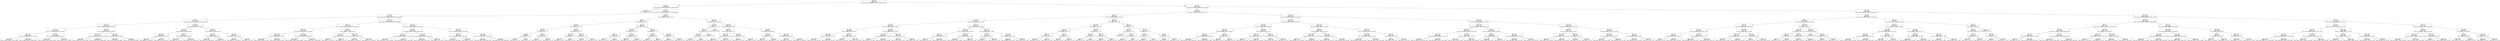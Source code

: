 digraph Tree {
node [shape=box] ;
0 [label="X[0] <= 0.5\ngini = 0.767\nsamples = 11102430\nvalue = [3317183, 5202803, 2046, 5139772, 28715, 1814663, 2063967]"] ;
1 [label="X[8] <= 1.5\ngini = 0.783\nsamples = 6331965\nvalue = [2772807, 1450037, 2013, 2666410, 23667, 1440794, 1668469]"] ;
0 -> 1 [labeldistance=2.5, labelangle=45, headlabel="True"] ;
2 [label="gini = 0.0\nsamples = 1161338\nvalue = [1839996, 0, 0, 0, 0, 0, 0]"] ;
1 -> 2 ;
3 [label="X[1] <= 0.5\ngini = 0.777\nsamples = 5170627\nvalue = [932811, 1450037, 2013, 2666410, 23667, 1440794, 1668469]"] ;
1 -> 3 ;
4 [label="X[7] <= 202.5\ngini = 0.775\nsamples = 5133591\nvalue = [875881, 1450037, 1997, 2666379, 23079, 1439565, 1668446]"] ;
3 -> 4 ;
5 [label="X[8] <= 2.5\ngini = 0.787\nsamples = 2963696\nvalue = [630553, 836475, 1922, 1379966, 12753, 846927, 981469]"] ;
4 -> 5 ;
6 [label="X[3] <= 74.5\ngini = 0.738\nsamples = 2545516\nvalue = [0, 836475, 0, 1379966, 0, 830528, 981469]"] ;
5 -> 6 ;
7 [label="X[5] <= 1.5\ngini = 0.737\nsamples = 2169847\nvalue = [0, 767350, 0, 1194533, 0, 676187, 795984]"] ;
6 -> 7 ;
8 [label="X[10] <= 95.5\ngini = 0.73\nsamples = 1185753\nvalue = [0, 385359, 0, 650331, 0, 309177, 532206]"] ;
7 -> 8 ;
9 [label="gini = 0.723\nsamples = 445931\nvalue = [0, 145376, 0, 269659, 0, 115132, 175684]"] ;
8 -> 9 ;
10 [label="gini = 0.732\nsamples = 739822\nvalue = [0, 239983, 0, 380672, 0, 194045, 356522]"] ;
8 -> 10 ;
11 [label="X[5] <= 2.5\ngini = 0.733\nsamples = 984094\nvalue = [0, 381991, 0, 544202, 0, 367010, 263778]"] ;
7 -> 11 ;
12 [label="gini = 0.732\nsamples = 945544\nvalue = [0, 370586, 0, 521455, 0, 367010, 237188]"] ;
11 -> 12 ;
13 [label="gini = 0.633\nsamples = 38550\nvalue = [0, 11405, 0, 22747, 0, 0, 26590]"] ;
11 -> 13 ;
14 [label="X[9] <= 2.5\ngini = 0.724\nsamples = 375669\nvalue = [0, 69125, 0, 185433, 0, 154341, 185485]"] ;
6 -> 14 ;
15 [label="X[6] <= 16.5\ngini = 0.723\nsamples = 277738\nvalue = [0, 52731, 0, 141017, 0, 140987, 104628]"] ;
14 -> 15 ;
16 [label="gini = 0.681\nsamples = 80610\nvalue = [0, 21583, 0, 43779, 0, 10187, 52030]"] ;
15 -> 16 ;
17 [label="gini = 0.688\nsamples = 197128\nvalue = [0, 31148, 0, 97238, 0, 130800, 52598]"] ;
15 -> 17 ;
18 [label="X[7] <= 139.5\ngini = 0.627\nsamples = 97931\nvalue = [0, 16394, 0, 44416, 0, 13354, 80857]"] ;
14 -> 18 ;
19 [label="gini = 0.658\nsamples = 41498\nvalue = [0, 9178, 0, 21808, 0, 4876, 29895]"] ;
18 -> 19 ;
20 [label="gini = 0.594\nsamples = 56433\nvalue = [0, 7216, 0, 22608, 0, 8478, 50962]"] ;
18 -> 20 ;
21 [label="X[2] <= 131.5\ngini = 0.091\nsamples = 418180\nvalue = [630553, 0, 1922, 0, 12753, 16399, 0]"] ;
5 -> 21 ;
22 [label="X[4] <= 4.5\ngini = 0.074\nsamples = 345697\nvalue = [525969, 0, 1434, 0, 8368, 10988, 0]"] ;
21 -> 22 ;
23 [label="X[3] <= 47.5\ngini = 0.084\nsamples = 95144\nvalue = [143815, 0, 368, 0, 2175, 4005, 0]"] ;
22 -> 23 ;
24 [label="gini = 0.052\nsamples = 31700\nvalue = [48840, 0, 65, 0, 380, 884, 0]"] ;
23 -> 24 ;
25 [label="gini = 0.1\nsamples = 63444\nvalue = [94975, 0, 303, 0, 1795, 3121, 0]"] ;
23 -> 25 ;
26 [label="X[9] <= 0.5\ngini = 0.07\nsamples = 250553\nvalue = [382154, 0, 1066, 0, 6193, 6983, 0]"] ;
22 -> 26 ;
27 [label="gini = 0.043\nsamples = 52199\nvalue = [80852, 0, 45, 0, 0, 1772, 0]"] ;
26 -> 27 ;
28 [label="gini = 0.077\nsamples = 198354\nvalue = [301302, 0, 1021, 0, 6193, 5211, 0]"] ;
26 -> 28 ;
29 [label="X[3] <= 76.5\ngini = 0.167\nsamples = 72483\nvalue = [104584, 0, 488, 0, 4385, 5411, 0]"] ;
21 -> 29 ;
30 [label="X[8] <= 4.5\ngini = 0.144\nsamples = 58567\nvalue = [85727, 0, 431, 0, 3064, 3549, 0]"] ;
29 -> 30 ;
31 [label="gini = 0.311\nsamples = 24965\nvalue = [32376, 0, 431, 0, 3064, 3549, 0]"] ;
30 -> 31 ;
32 [label="gini = 0.0\nsamples = 33602\nvalue = [53351, 0, 0, 0, 0, 0, 0]"] ;
30 -> 32 ;
33 [label="X[8] <= 4.5\ngini = 0.261\nsamples = 13916\nvalue = [18857, 0, 57, 0, 1321, 1862, 0]"] ;
29 -> 33 ;
34 [label="gini = 0.428\nsamples = 7649\nvalue = [8850, 0, 57, 0, 1321, 1862, 0]"] ;
33 -> 34 ;
35 [label="gini = 0.0\nsamples = 6267\nvalue = [10007, 0, 0, 0, 0, 0, 0]"] ;
33 -> 35 ;
36 [label="X[9] <= 2.5\ngini = 0.753\nsamples = 2169895\nvalue = [245328, 613562, 75, 1286413, 10326, 592638, 686977]"] ;
4 -> 36 ;
37 [label="X[8] <= 2.5\ngini = 0.74\nsamples = 1499351\nvalue = [158093, 429331, 37, 936733, 10269, 533931, 305356]"] ;
36 -> 37 ;
38 [label="X[9] <= 0.5\ngini = 0.704\nsamples = 1389142\nvalue = [0, 429331, 0, 936733, 0, 527739, 305356]"] ;
37 -> 38 ;
39 [label="X[10] <= 155.5\ngini = 0.649\nsamples = 185752\nvalue = [0, 72008, 0, 127046, 0, 0, 95329]"] ;
38 -> 39 ;
40 [label="gini = 0.639\nsamples = 144306\nvalue = [0, 47841, 0, 101002, 0, 0, 79778]"] ;
39 -> 40 ;
41 [label="gini = 0.652\nsamples = 41446\nvalue = [0, 24167, 0, 26044, 0, 0, 15551]"] ;
39 -> 41 ;
42 [label="X[3] <= 74.5\ngini = 0.695\nsamples = 1203390\nvalue = [0, 357323, 0, 809687, 0, 527739, 210027]"] ;
38 -> 42 ;
43 [label="gini = 0.693\nsamples = 1025477\nvalue = [0, 324391, 0, 700910, 0, 428973, 168465]"] ;
42 -> 43 ;
44 [label="gini = 0.693\nsamples = 177913\nvalue = [0, 32932, 0, 108777, 0, 98766, 41562]"] ;
42 -> 44 ;
45 [label="X[3] <= 46.5\ngini = 0.175\nsamples = 110209\nvalue = [158093, 0, 37, 0, 10269, 6192, 0]"] ;
37 -> 45 ;
46 [label="X[8] <= 4.5\ngini = 0.07\nsamples = 32959\nvalue = [50361, 0, 2, 0, 1278, 611, 0]"] ;
45 -> 46 ;
47 [label="gini = 0.632\nsamples = 2142\nvalue = [1456, 0, 2, 0, 1278, 611, 0]"] ;
46 -> 47 ;
48 [label="gini = 0.0\nsamples = 30817\nvalue = [48905, 0, 0, 0, 0, 0, 0]"] ;
46 -> 48 ;
49 [label="X[7] <= 222.5\ngini = 0.217\nsamples = 77250\nvalue = [107732, 0, 35, 0, 8991, 5581, 0]"] ;
45 -> 49 ;
50 [label="gini = 0.108\nsamples = 25898\nvalue = [38798, 0, 6, 0, 1318, 987, 0]"] ;
49 -> 50 ;
51 [label="gini = 0.268\nsamples = 51352\nvalue = [68934, 0, 29, 0, 7673, 4594, 0]"] ;
49 -> 51 ;
52 [label="X[2] <= 130.5\ngini = 0.722\nsamples = 670544\nvalue = [87235, 184231, 38, 349680, 57, 58707, 381621]"] ;
36 -> 52 ;
53 [label="X[5] <= 1.5\ngini = 0.724\nsamples = 467478\nvalue = [60465, 137816, 35, 251696, 43, 36951, 252615]"] ;
52 -> 53 ;
54 [label="X[4] <= 4.5\ngini = 0.701\nsamples = 303763\nvalue = [35397, 87613, 19, 166407, 2, 11139, 179884]"] ;
53 -> 54 ;
55 [label="gini = 0.681\nsamples = 144031\nvalue = [11506, 51414, 0, 72753, 0, 78, 91952]"] ;
54 -> 55 ;
56 [label="gini = 0.71\nsamples = 159732\nvalue = [23891, 36199, 19, 93654, 2, 11061, 87932]"] ;
54 -> 56 ;
57 [label="X[8] <= 2.5\ngini = 0.756\nsamples = 163715\nvalue = [25068, 50203, 16, 85289, 41, 25812, 72731]"] ;
53 -> 57 ;
58 [label="gini = 0.712\nsamples = 147732\nvalue = [0, 50203, 0, 85289, 0, 25673, 72731]"] ;
57 -> 58 ;
59 [label="gini = 0.015\nsamples = 15983\nvalue = [25068, 0, 16, 0, 41, 139, 0]"] ;
57 -> 59 ;
60 [label="X[6] <= 30.0\ngini = 0.715\nsamples = 203066\nvalue = [26770, 46415, 3, 97984, 14, 21756, 129006]"] ;
52 -> 60 ;
61 [label="X[8] <= 2.5\ngini = 0.722\nsamples = 103750\nvalue = [13298, 25704, 2, 56392, 8, 10941, 58054]"] ;
60 -> 61 ;
62 [label="gini = 0.679\nsamples = 95378\nvalue = [0, 25704, 0, 56392, 0, 10891, 58054]"] ;
61 -> 62 ;
63 [label="gini = 0.009\nsamples = 8372\nvalue = [13298, 0, 2, 0, 8, 50, 0]"] ;
61 -> 63 ;
64 [label="X[3] <= 74.5\ngini = 0.698\nsamples = 99316\nvalue = [13472, 20711, 1, 41592, 6, 10815, 70952]"] ;
60 -> 64 ;
65 [label="gini = 0.724\nsamples = 45904\nvalue = [4612, 15387, 1, 20262, 3, 4835, 27790]"] ;
64 -> 65 ;
66 [label="gini = 0.657\nsamples = 53412\nvalue = [8860, 5324, 0, 21330, 3, 5980, 43162]"] ;
64 -> 66 ;
67 [label="X[10] <= 6.5\ngini = 0.063\nsamples = 37036\nvalue = [56930, 0, 16, 31, 588, 1229, 23]"] ;
3 -> 67 ;
68 [label="X[9] <= 2.5\ngini = 0.16\nsamples = 1184\nvalue = [1683, 0, 0, 0, 11, 149, 0]"] ;
67 -> 68 ;
69 [label="X[5] <= 0.5\ngini = 0.047\nsamples = 670\nvalue = [1020, 0, 0, 0, 10, 15, 0]"] ;
68 -> 69 ;
70 [label="X[7] <= 48.0\ngini = 0.023\nsamples = 224\nvalue = [347, 0, 0, 0, 0, 4, 0]"] ;
69 -> 70 ;
71 [label="X[1] <= 39.5\ngini = 0.042\nsamples = 89\nvalue = [136, 0, 0, 0, 0, 3, 0]"] ;
70 -> 71 ;
72 [label="gini = 0.015\nsamples = 87\nvalue = [133, 0, 0, 0, 0, 1, 0]"] ;
71 -> 72 ;
73 [label="gini = 0.48\nsamples = 2\nvalue = [3, 0, 0, 0, 0, 2, 0]"] ;
71 -> 73 ;
74 [label="X[1] <= 1.5\ngini = 0.009\nsamples = 135\nvalue = [211, 0, 0, 0, 0, 1, 0]"] ;
70 -> 74 ;
75 [label="gini = 0.0\nsamples = 68\nvalue = [103, 0, 0, 0, 0, 0, 0]"] ;
74 -> 75 ;
76 [label="gini = 0.018\nsamples = 67\nvalue = [108, 0, 0, 0, 0, 1, 0]"] ;
74 -> 76 ;
77 [label="X[1] <= 4.5\ngini = 0.059\nsamples = 446\nvalue = [673, 0, 0, 0, 10, 11, 0]"] ;
69 -> 77 ;
78 [label="X[7] <= 62.5\ngini = 0.03\nsamples = 385\nvalue = [583, 0, 0, 0, 9, 0, 0]"] ;
77 -> 78 ;
79 [label="gini = 0.045\nsamples = 253\nvalue = [384, 0, 0, 0, 9, 0, 0]"] ;
78 -> 79 ;
80 [label="gini = 0.0\nsamples = 132\nvalue = [199, 0, 0, 0, 0, 0, 0]"] ;
78 -> 80 ;
81 [label="X[1] <= 8.5\ngini = 0.21\nsamples = 61\nvalue = [90, 0, 0, 0, 1, 11, 0]"] ;
77 -> 81 ;
82 [label="gini = 0.363\nsamples = 30\nvalue = [40, 0, 0, 0, 1, 11, 0]"] ;
81 -> 82 ;
83 [label="gini = 0.0\nsamples = 31\nvalue = [50, 0, 0, 0, 0, 0, 0]"] ;
81 -> 83 ;
84 [label="X[4] <= 3.5\ngini = 0.282\nsamples = 514\nvalue = [663, 0, 0, 0, 1, 134, 0]"] ;
68 -> 84 ;
85 [label="X[7] <= 96.5\ngini = 0.366\nsamples = 352\nvalue = [418, 0, 0, 0, 0, 133, 0]"] ;
84 -> 85 ;
86 [label="X[5] <= 1.5\ngini = 0.256\nsamples = 89\nvalue = [19, 0, 0, 0, 0, 107, 0]"] ;
85 -> 86 ;
87 [label="gini = 0.115\nsamples = 79\nvalue = [7, 0, 0, 0, 0, 107, 0]"] ;
86 -> 87 ;
88 [label="gini = 0.0\nsamples = 10\nvalue = [12, 0, 0, 0, 0, 0, 0]"] ;
86 -> 88 ;
89 [label="X[7] <= 143.5\ngini = 0.115\nsamples = 263\nvalue = [399, 0, 0, 0, 0, 26, 0]"] ;
85 -> 89 ;
90 [label="gini = 0.084\nsamples = 255\nvalue = [390, 0, 0, 0, 0, 18, 0]"] ;
89 -> 90 ;
91 [label="gini = 0.498\nsamples = 8\nvalue = [9, 0, 0, 0, 0, 8, 0]"] ;
89 -> 91 ;
92 [label="X[4] <= 4.5\ngini = 0.016\nsamples = 162\nvalue = [245, 0, 0, 0, 1, 1, 0]"] ;
84 -> 92 ;
93 [label="X[7] <= 133.5\ngini = 0.053\nsamples = 24\nvalue = [36, 0, 0, 0, 1, 0, 0]"] ;
92 -> 93 ;
94 [label="gini = 0.0\nsamples = 21\nvalue = [32, 0, 0, 0, 0, 0, 0]"] ;
93 -> 94 ;
95 [label="gini = 0.32\nsamples = 3\nvalue = [4, 0, 0, 0, 1, 0, 0]"] ;
93 -> 95 ;
96 [label="X[3] <= 76.5\ngini = 0.009\nsamples = 138\nvalue = [209, 0, 0, 0, 0, 1, 0]"] ;
92 -> 96 ;
97 [label="gini = 0.0\nsamples = 28\nvalue = [37, 0, 0, 0, 0, 0, 0]"] ;
96 -> 97 ;
98 [label="gini = 0.011\nsamples = 110\nvalue = [172, 0, 0, 0, 0, 1, 0]"] ;
96 -> 98 ;
99 [label="X[8] <= 2.5\ngini = 0.059\nsamples = 35852\nvalue = [55247, 0, 16, 31, 577, 1080, 23]"] ;
67 -> 99 ;
100 [label="X[2] <= 132.0\ngini = 0.635\nsamples = 42\nvalue = [0, 0, 0, 31, 0, 14, 23]"] ;
99 -> 100 ;
101 [label="X[9] <= 2.5\ngini = 0.47\nsamples = 21\nvalue = [0, 0, 0, 0, 0, 14, 23]"] ;
100 -> 101 ;
102 [label="X[4] <= 7.5\ngini = 0.463\nsamples = 12\nvalue = [0, 0, 0, 0, 0, 14, 8]"] ;
101 -> 102 ;
103 [label="gini = 0.32\nsamples = 6\nvalue = [0, 0, 0, 0, 0, 2, 8]"] ;
102 -> 103 ;
104 [label="gini = 0.0\nsamples = 6\nvalue = [0, 0, 0, 0, 0, 12, 0]"] ;
102 -> 104 ;
105 [label="gini = 0.0\nsamples = 9\nvalue = [0, 0, 0, 0, 0, 0, 15]"] ;
101 -> 105 ;
106 [label="gini = 0.0\nsamples = 21\nvalue = [0, 0, 0, 31, 0, 0, 0]"] ;
100 -> 106 ;
107 [label="X[10] <= 59.5\ngini = 0.057\nsamples = 35810\nvalue = [55247, 0, 16, 0, 577, 1066, 0]"] ;
99 -> 107 ;
108 [label="X[9] <= 2.5\ngini = 0.096\nsamples = 5099\nvalue = [7718, 0, 0, 0, 222, 185, 0]"] ;
107 -> 108 ;
109 [label="X[3] <= 73.5\ngini = 0.138\nsamples = 2692\nvalue = [3967, 0, 0, 0, 205, 108, 0]"] ;
108 -> 109 ;
110 [label="gini = 0.185\nsamples = 1382\nvalue = [1993, 0, 0, 0, 152, 71, 0]"] ;
109 -> 110 ;
111 [label="gini = 0.084\nsamples = 1310\nvalue = [1974, 0, 0, 0, 53, 37, 0]"] ;
109 -> 111 ;
112 [label="X[1] <= 3.5\ngini = 0.048\nsamples = 2407\nvalue = [3751, 0, 0, 0, 17, 77, 0]"] ;
108 -> 112 ;
113 [label="gini = 0.057\nsamples = 1594\nvalue = [2471, 0, 0, 0, 17, 58, 0]"] ;
112 -> 113 ;
114 [label="gini = 0.029\nsamples = 813\nvalue = [1280, 0, 0, 0, 0, 19, 0]"] ;
112 -> 114 ;
115 [label="X[3] <= 40.5\ngini = 0.05\nsamples = 30711\nvalue = [47529, 0, 16, 0, 355, 881, 0]"] ;
107 -> 115 ;
116 [label="X[2] <= 133.5\ngini = 0.164\nsamples = 418\nvalue = [602, 0, 0, 0, 6, 53, 0]"] ;
115 -> 116 ;
117 [label="gini = 0.095\nsamples = 84\nvalue = [134, 0, 0, 0, 5, 2, 0]"] ;
116 -> 117 ;
118 [label="gini = 0.18\nsamples = 334\nvalue = [468, 0, 0, 0, 1, 51, 0]"] ;
116 -> 118 ;
119 [label="X[2] <= 121.5\ngini = 0.049\nsamples = 30293\nvalue = [46927, 0, 16, 0, 349, 828, 0]"] ;
115 -> 119 ;
120 [label="gini = 0.089\nsamples = 3181\nvalue = [4834, 0, 4, 0, 66, 165, 0]"] ;
119 -> 120 ;
121 [label="gini = 0.044\nsamples = 27112\nvalue = [42093, 0, 12, 0, 283, 663, 0]"] ;
119 -> 121 ;
122 [label="X[4] <= 2.5\ngini = 0.635\nsamples = 4770465\nvalue = [544376, 3752766, 33, 2473362, 5048, 373869, 395498]"] ;
0 -> 122 [labeldistance=2.5, labelangle=-45, headlabel="False"] ;
123 [label="X[5] <= 0.5\ngini = 0.547\nsamples = 785554\nvalue = [48471, 756785, 0, 347952, 668, 36470, 52301]"] ;
122 -> 123 ;
124 [label="X[8] <= 2.5\ngini = 0.645\nsamples = 84392\nvalue = [3319, 56767, 0, 53886, 40, 7194, 12555]"] ;
123 -> 124 ;
125 [label="X[7] <= 125.5\ngini = 0.629\nsamples = 82377\nvalue = [294, 56767, 0, 53886, 0, 7143, 12555]"] ;
124 -> 125 ;
126 [label="X[6] <= 9.5\ngini = 0.565\nsamples = 25050\nvalue = [59, 22149, 0, 13790, 0, 1465, 2312]"] ;
125 -> 126 ;
127 [label="X[2] <= 124.5\ngini = 0.666\nsamples = 4905\nvalue = [14, 2683, 0, 3409, 0, 698, 997]"] ;
126 -> 127 ;
128 [label="X[10] <= 225.0\ngini = 0.656\nsamples = 2661\nvalue = [11, 701, 0, 2145, 0, 560, 749]"] ;
127 -> 128 ;
129 [label="gini = 0.599\nsamples = 1264\nvalue = [8, 437, 0, 1138, 0, 163, 230]"] ;
128 -> 129 ;
130 [label="gini = 0.685\nsamples = 1397\nvalue = [3, 264, 0, 1007, 0, 397, 519]"] ;
128 -> 130 ;
131 [label="X[7] <= 23.5\ngini = 0.576\nsamples = 2244\nvalue = [3, 1982, 0, 1264, 0, 138, 248]"] ;
127 -> 131 ;
132 [label="gini = 0.619\nsamples = 1215\nvalue = [3, 911, 0, 751, 0, 98, 179]"] ;
131 -> 132 ;
133 [label="gini = 0.506\nsamples = 1029\nvalue = [0, 1071, 0, 513, 0, 40, 69]"] ;
131 -> 133 ;
134 [label="X[3] <= 72.5\ngini = 0.522\nsamples = 20145\nvalue = [45, 19466, 0, 10381, 0, 767, 1315]"] ;
126 -> 134 ;
135 [label="X[2] <= 120.5\ngini = 0.498\nsamples = 13970\nvalue = [41, 14389, 0, 6198, 0, 536, 998]"] ;
134 -> 135 ;
136 [label="gini = 0.66\nsamples = 494\nvalue = [0, 195, 0, 377, 0, 57, 149]"] ;
135 -> 136 ;
137 [label="gini = 0.483\nsamples = 13476\nvalue = [41, 14194, 0, 5821, 0, 479, 849]"] ;
135 -> 137 ;
138 [label="X[0] <= 1.5\ngini = 0.549\nsamples = 6175\nvalue = [4, 5077, 0, 4183, 0, 231, 317]"] ;
134 -> 138 ;
139 [label="gini = 0.574\nsamples = 3940\nvalue = [4, 2716, 0, 3018, 0, 227, 281]"] ;
138 -> 139 ;
140 [label="gini = 0.455\nsamples = 2235\nvalue = [0, 2361, 0, 1165, 0, 4, 36]"] ;
138 -> 140 ;
141 [label="X[0] <= 1.5\ngini = 0.644\nsamples = 57327\nvalue = [235, 34618, 0, 40096, 0, 5678, 10243]"] ;
125 -> 141 ;
142 [label="X[9] <= 2.5\ngini = 0.645\nsamples = 46916\nvalue = [170, 22132, 0, 36792, 0, 5625, 9775]"] ;
141 -> 142 ;
143 [label="X[9] <= 1.5\ngini = 0.618\nsamples = 20419\nvalue = [47, 10327, 0, 16113, 0, 5625, 176]"] ;
142 -> 143 ;
144 [label="gini = 0.579\nsamples = 1173\nvalue = [4, 694, 0, 910, 0, 0, 176]"] ;
143 -> 144 ;
145 [label="gini = 0.618\nsamples = 19246\nvalue = [43, 9633, 0, 15203, 0, 5625, 0]"] ;
143 -> 145 ;
146 [label="X[10] <= 237.5\ngini = 0.63\nsamples = 26497\nvalue = [123, 11805, 0, 20679, 0, 0, 9599]"] ;
142 -> 146 ;
147 [label="gini = 0.626\nsamples = 24269\nvalue = [104, 10251, 0, 19312, 0, 0, 8983]"] ;
146 -> 147 ;
148 [label="gini = 0.631\nsamples = 2228\nvalue = [19, 1554, 0, 1367, 0, 0, 616]"] ;
146 -> 148 ;
149 [label="X[2] <= 120.5\ngini = 0.377\nsamples = 10411\nvalue = [65, 12486, 0, 3304, 0, 53, 468]"] ;
141 -> 149 ;
150 [label="X[2] <= 115.5\ngini = 0.63\nsamples = 325\nvalue = [4, 221, 0, 186, 0, 11, 65]"] ;
149 -> 150 ;
151 [label="gini = 0.212\nsamples = 27\nvalue = [0, 38, 0, 3, 0, 0, 2]"] ;
150 -> 151 ;
152 [label="gini = 0.639\nsamples = 298\nvalue = [4, 183, 0, 183, 0, 11, 63]"] ;
150 -> 152 ;
153 [label="X[2] <= 132.5\ngini = 0.365\nsamples = 10086\nvalue = [61, 12265, 0, 3118, 0, 42, 403]"] ;
149 -> 153 ;
154 [label="gini = 0.387\nsamples = 7400\nvalue = [46, 8808, 0, 2551, 0, 39, 270]"] ;
153 -> 154 ;
155 [label="gini = 0.295\nsamples = 2686\nvalue = [15, 3457, 0, 567, 0, 3, 133]"] ;
153 -> 155 ;
156 [label="X[6] <= 45.5\ngini = 0.057\nsamples = 2015\nvalue = [3025, 0, 0, 0, 40, 51, 0]"] ;
124 -> 156 ;
157 [label="X[10] <= 250.5\ngini = 0.047\nsamples = 1977\nvalue = [2981, 0, 0, 0, 28, 45, 0]"] ;
156 -> 157 ;
158 [label="X[1] <= 1.5\ngini = 0.039\nsamples = 1892\nvalue = [2868, 0, 0, 0, 21, 37, 0]"] ;
157 -> 158 ;
159 [label="X[9] <= 2.5\ngini = 0.032\nsamples = 1778\nvalue = [2714, 0, 0, 0, 20, 25, 0]"] ;
158 -> 159 ;
160 [label="gini = 0.041\nsamples = 610\nvalue = [925, 0, 0, 0, 20, 0, 0]"] ;
159 -> 160 ;
161 [label="gini = 0.027\nsamples = 1168\nvalue = [1789, 0, 0, 0, 0, 25, 0]"] ;
159 -> 161 ;
162 [label="X[1] <= 2.5\ngini = 0.144\nsamples = 114\nvalue = [154, 0, 0, 0, 1, 12, 0]"] ;
158 -> 162 ;
163 [label="gini = 0.428\nsamples = 19\nvalue = [20, 0, 0, 0, 0, 9, 0]"] ;
162 -> 163 ;
164 [label="gini = 0.057\nsamples = 95\nvalue = [134, 0, 0, 0, 1, 3, 0]"] ;
162 -> 164 ;
165 [label="X[2] <= 136.5\ngini = 0.214\nsamples = 85\nvalue = [113, 0, 0, 0, 7, 8, 0]"] ;
157 -> 165 ;
166 [label="X[4] <= 1.5\ngini = 0.498\nsamples = 10\nvalue = [7, 0, 0, 0, 0, 8, 0]"] ;
165 -> 166 ;
167 [label="gini = 0.0\nsamples = 5\nvalue = [0, 0, 0, 0, 0, 8, 0]"] ;
166 -> 167 ;
168 [label="gini = 0.0\nsamples = 5\nvalue = [7, 0, 0, 0, 0, 0, 0]"] ;
166 -> 168 ;
169 [label="X[0] <= 1.5\ngini = 0.116\nsamples = 75\nvalue = [106, 0, 0, 0, 7, 0, 0]"] ;
165 -> 169 ;
170 [label="gini = 0.237\nsamples = 35\nvalue = [44, 0, 0, 0, 7, 0, 0]"] ;
169 -> 170 ;
171 [label="gini = 0.0\nsamples = 40\nvalue = [62, 0, 0, 0, 0, 0, 0]"] ;
169 -> 171 ;
172 [label="X[9] <= 2.5\ngini = 0.45\nsamples = 38\nvalue = [44, 0, 0, 0, 12, 6, 0]"] ;
156 -> 172 ;
173 [label="X[10] <= 135.5\ngini = 0.5\nsamples = 14\nvalue = [12, 0, 0, 0, 12, 0, 0]"] ;
172 -> 173 ;
174 [label="gini = 0.0\nsamples = 3\nvalue = [6, 0, 0, 0, 0, 0, 0]"] ;
173 -> 174 ;
175 [label="X[1] <= 0.5\ngini = 0.444\nsamples = 11\nvalue = [6, 0, 0, 0, 12, 0, 0]"] ;
173 -> 175 ;
176 [label="gini = 0.48\nsamples = 10\nvalue = [6, 0, 0, 0, 9, 0, 0]"] ;
175 -> 176 ;
177 [label="gini = 0.0\nsamples = 1\nvalue = [0, 0, 0, 0, 3, 0, 0]"] ;
175 -> 177 ;
178 [label="X[2] <= 133.5\ngini = 0.266\nsamples = 24\nvalue = [32, 0, 0, 0, 0, 6, 0]"] ;
172 -> 178 ;
179 [label="X[10] <= 137.0\ngini = 0.5\nsamples = 9\nvalue = [5, 0, 0, 0, 0, 5, 0]"] ;
178 -> 179 ;
180 [label="gini = 0.494\nsamples = 8\nvalue = [4, 0, 0, 0, 0, 5, 0]"] ;
179 -> 180 ;
181 [label="gini = 0.0\nsamples = 1\nvalue = [1, 0, 0, 0, 0, 0, 0]"] ;
179 -> 181 ;
182 [label="X[8] <= 4.0\ngini = 0.069\nsamples = 15\nvalue = [27, 0, 0, 0, 0, 1, 0]"] ;
178 -> 182 ;
183 [label="gini = 0.444\nsamples = 3\nvalue = [2, 0, 0, 0, 0, 1, 0]"] ;
182 -> 183 ;
184 [label="gini = 0.0\nsamples = 12\nvalue = [25, 0, 0, 0, 0, 0, 0]"] ;
182 -> 184 ;
185 [label="X[7] <= 129.5\ngini = 0.528\nsamples = 701162\nvalue = [45152, 700018, 0, 294066, 628, 29276, 39746]"] ;
123 -> 185 ;
186 [label="X[2] <= 124.5\ngini = 0.464\nsamples = 250271\nvalue = [16556, 276154, 0, 85137, 203, 7061, 10697]"] ;
185 -> 186 ;
187 [label="X[0] <= 2.5\ngini = 0.626\nsamples = 60414\nvalue = [7323, 48033, 0, 31931, 3, 3284, 5038]"] ;
186 -> 187 ;
188 [label="X[8] <= 2.5\ngini = 0.618\nsamples = 56951\nvalue = [6459, 46535, 0, 29381, 0, 3063, 4687]"] ;
187 -> 188 ;
189 [label="X[9] <= 2.5\ngini = 0.564\nsamples = 52986\nvalue = [145, 46535, 0, 29381, 0, 3038, 4687]"] ;
188 -> 189 ;
190 [label="gini = 0.543\nsamples = 34434\nvalue = [94, 31507, 0, 18819, 0, 3038, 1021]"] ;
189 -> 190 ;
191 [label="gini = 0.592\nsamples = 18552\nvalue = [51, 15028, 0, 10562, 0, 0, 3666]"] ;
189 -> 191 ;
192 [label="X[8] <= 4.0\ngini = 0.008\nsamples = 3965\nvalue = [6314, 0, 0, 0, 0, 25, 0]"] ;
188 -> 192 ;
193 [label="gini = 0.056\nsamples = 544\nvalue = [845, 0, 0, 0, 0, 25, 0]"] ;
192 -> 193 ;
194 [label="gini = 0.0\nsamples = 3421\nvalue = [5469, 0, 0, 0, 0, 0, 0]"] ;
192 -> 194 ;
195 [label="X[3] <= 46.0\ngini = 0.679\nsamples = 3463\nvalue = [864, 1498, 0, 2550, 3, 221, 351]"] ;
187 -> 195 ;
196 [label="X[9] <= 1.5\ngini = 0.56\nsamples = 2193\nvalue = [429, 347, 0, 2209, 0, 195, 292]"] ;
195 -> 196 ;
197 [label="gini = 0.537\nsamples = 550\nvalue = [236, 41, 0, 537, 0, 0, 54]"] ;
196 -> 197 ;
198 [label="gini = 0.554\nsamples = 1643\nvalue = [193, 306, 0, 1672, 0, 195, 238]"] ;
196 -> 198 ;
199 [label="X[8] <= 2.5\ngini = 0.597\nsamples = 1270\nvalue = [435, 1151, 0, 341, 3, 26, 59]"] ;
195 -> 199 ;
200 [label="gini = 0.437\nsamples = 1016\nvalue = [33, 1151, 0, 341, 0, 18, 59]"] ;
199 -> 200 ;
201 [label="gini = 0.052\nsamples = 254\nvalue = [402, 0, 0, 0, 3, 8, 0]"] ;
199 -> 201 ;
202 [label="X[3] <= 41.5\ngini = 0.39\nsamples = 189857\nvalue = [9233, 228121, 0, 53206, 200, 3777, 5659]"] ;
186 -> 202 ;
203 [label="X[6] <= 31.5\ngini = 0.571\nsamples = 22526\nvalue = [2086, 20601, 0, 10675, 9, 819, 1478]"] ;
202 -> 203 ;
204 [label="X[10] <= 249.0\ngini = 0.59\nsamples = 14009\nvalue = [1495, 12211, 0, 7071, 0, 430, 1013]"] ;
203 -> 204 ;
205 [label="gini = 0.578\nsamples = 11953\nvalue = [930, 10625, 0, 6077, 0, 429, 891]"] ;
204 -> 205 ;
206 [label="gini = 0.641\nsamples = 2056\nvalue = [565, 1586, 0, 994, 0, 1, 122]"] ;
204 -> 206 ;
207 [label="X[4] <= 1.5\ngini = 0.535\nsamples = 8517\nvalue = [591, 8390, 0, 3604, 9, 389, 465]"] ;
203 -> 207 ;
208 [label="gini = 0.591\nsamples = 2962\nvalue = [212, 2552, 0, 1559, 3, 205, 176]"] ;
207 -> 208 ;
209 [label="gini = 0.496\nsamples = 5555\nvalue = [379, 5838, 0, 2045, 6, 184, 289]"] ;
207 -> 209 ;
210 [label="X[8] <= 2.5\ngini = 0.358\nsamples = 167331\nvalue = [7147, 207520, 0, 42531, 191, 2958, 4181]"] ;
202 -> 210 ;
211 [label="X[10] <= 105.5\ngini = 0.326\nsamples = 163251\nvalue = [1105, 207520, 0, 42531, 0, 2763, 4181]"] ;
210 -> 211 ;
212 [label="gini = 0.387\nsamples = 77884\nvalue = [643, 92650, 0, 26309, 0, 1676, 1813]"] ;
211 -> 212 ;
213 [label="gini = 0.261\nsamples = 85367\nvalue = [462, 114870, 0, 16222, 0, 1087, 2368]"] ;
211 -> 213 ;
214 [label="X[6] <= 42.5\ngini = 0.115\nsamples = 4080\nvalue = [6042, 0, 0, 0, 191, 195, 0]"] ;
210 -> 214 ;
215 [label="gini = 0.071\nsamples = 3590\nvalue = [5441, 0, 0, 0, 87, 119, 0]"] ;
214 -> 215 ;
216 [label="gini = 0.381\nsamples = 490\nvalue = [601, 0, 0, 0, 104, 76, 0]"] ;
214 -> 216 ;
217 [label="X[0] <= 1.5\ngini = 0.557\nsamples = 450891\nvalue = [28596, 423864, 0, 208929, 425, 22215, 29049]"] ;
185 -> 217 ;
218 [label="X[10] <= 230.5\ngini = 0.572\nsamples = 358028\nvalue = [19193, 322864, 0, 177286, 142, 20623, 26105]"] ;
217 -> 218 ;
219 [label="X[3] <= 75.5\ngini = 0.587\nsamples = 295919\nvalue = [15780, 256793, 0, 153184, 78, 18772, 23436]"] ;
218 -> 219 ;
220 [label="X[7] <= 172.5\ngini = 0.593\nsamples = 268816\nvalue = [14089, 228331, 0, 143105, 70, 17537, 22225]"] ;
219 -> 220 ;
221 [label="gini = 0.572\nsamples = 97842\nvalue = [5711, 88704, 0, 47514, 39, 5610, 7130]"] ;
220 -> 221 ;
222 [label="gini = 0.603\nsamples = 170974\nvalue = [8378, 139627, 0, 95591, 31, 11927, 15095]"] ;
220 -> 222 ;
223 [label="X[3] <= 76.5\ngini = 0.496\nsamples = 27103\nvalue = [1691, 28462, 0, 10079, 8, 1235, 1211]"] ;
219 -> 223 ;
224 [label="gini = 0.452\nsamples = 12728\nvalue = [871, 14014, 0, 4529, 0, 227, 299]"] ;
223 -> 224 ;
225 [label="gini = 0.532\nsamples = 14375\nvalue = [820, 14448, 0, 5550, 8, 1008, 912]"] ;
223 -> 225 ;
226 [label="X[9] <= 1.5\ngini = 0.484\nsamples = 62109\nvalue = [3413, 66071, 0, 24102, 64, 1851, 2669]"] ;
218 -> 226 ;
227 [label="X[8] <= 2.5\ngini = 0.545\nsamples = 9559\nvalue = [1459, 9249, 0, 3764, 0, 0, 501]"] ;
226 -> 227 ;
228 [label="gini = 0.454\nsamples = 8651\nvalue = [12, 9249, 0, 3764, 0, 0, 501]"] ;
227 -> 228 ;
229 [label="gini = 0.0\nsamples = 908\nvalue = [1447, 0, 0, 0, 0, 0, 0]"] ;
227 -> 229 ;
230 [label="X[2] <= 137.5\ngini = 0.472\nsamples = 52550\nvalue = [1954, 56822, 0, 20338, 64, 1851, 2168]"] ;
226 -> 230 ;
231 [label="gini = 0.461\nsamples = 48293\nvalue = [1695, 52985, 0, 18206, 5, 1617, 1921]"] ;
230 -> 231 ;
232 [label="gini = 0.575\nsamples = 4257\nvalue = [259, 3837, 0, 2132, 59, 234, 247]"] ;
230 -> 232 ;
233 [label="X[2] <= 124.5\ngini = 0.476\nsamples = 92863\nvalue = [9403, 101000, 0, 31643, 283, 1592, 2944]"] ;
217 -> 233 ;
234 [label="X[8] <= 2.5\ngini = 0.602\nsamples = 21724\nvalue = [2791, 17576, 0, 12139, 6, 512, 1196]"] ;
233 -> 234 ;
235 [label="X[3] <= 45.5\ngini = 0.544\nsamples = 20157\nvalue = [289, 17576, 0, 12139, 0, 504, 1196]"] ;
234 -> 235 ;
236 [label="gini = 0.54\nsamples = 5861\nvalue = [6, 3561, 0, 5110, 0, 168, 361]"] ;
235 -> 236 ;
237 [label="gini = 0.513\nsamples = 14296\nvalue = [283, 14015, 0, 7029, 0, 336, 835]"] ;
235 -> 237 ;
238 [label="X[10] <= 221.5\ngini = 0.011\nsamples = 1567\nvalue = [2502, 0, 0, 0, 6, 8, 0]"] ;
234 -> 238 ;
239 [label="gini = 0.016\nsamples = 937\nvalue = [1508, 0, 0, 0, 6, 6, 0]"] ;
238 -> 239 ;
240 [label="gini = 0.004\nsamples = 630\nvalue = [994, 0, 0, 0, 0, 2, 0]"] ;
238 -> 240 ;
241 [label="X[0] <= 3.5\ngini = 0.418\nsamples = 71139\nvalue = [6612, 83424, 0, 19504, 277, 1080, 1748]"] ;
233 -> 241 ;
242 [label="X[10] <= 239.5\ngini = 0.388\nsamples = 65439\nvalue = [4812, 79074, 0, 17013, 247, 936, 1533]"] ;
241 -> 242 ;
243 [label="gini = 0.373\nsamples = 57167\nvalue = [4026, 70291, 0, 13878, 247, 821, 1384]"] ;
242 -> 243 ;
244 [label="gini = 0.479\nsamples = 8272\nvalue = [786, 8783, 0, 3135, 0, 115, 149]"] ;
242 -> 244 ;
245 [label="X[0] <= 10.5\ngini = 0.651\nsamples = 5700\nvalue = [1800, 4350, 0, 2491, 30, 144, 215]"] ;
241 -> 245 ;
246 [label="gini = 0.638\nsamples = 5373\nvalue = [1489, 4279, 0, 2407, 23, 132, 209]"] ;
245 -> 246 ;
247 [label="gini = 0.548\nsamples = 327\nvalue = [311, 71, 0, 84, 7, 12, 6]"] ;
245 -> 247 ;
248 [label="X[5] <= 0.5\ngini = 0.648\nsamples = 3984911\nvalue = [495905, 2995981, 33, 2125410, 4380, 337399, 343197]"] ;
122 -> 248 ;
249 [label="X[9] <= 2.5\ngini = 0.693\nsamples = 348251\nvalue = [31131, 147160, 3, 250710, 170, 48922, 72801]"] ;
248 -> 249 ;
250 [label="X[8] <= 2.5\ngini = 0.672\nsamples = 164001\nvalue = [9267, 69818, 2, 123434, 112, 38470, 17883]"] ;
249 -> 250 ;
251 [label="X[0] <= 1.5\ngini = 0.65\nsamples = 158371\nvalue = [675, 69818, 0, 123434, 0, 38403, 17883]"] ;
250 -> 251 ;
252 [label="X[4] <= 7.5\ngini = 0.641\nsamples = 143506\nvalue = [493, 53885, 0, 117623, 0, 37351, 17280]"] ;
251 -> 252 ;
253 [label="X[8] <= 1.5\ngini = 0.621\nsamples = 25744\nvalue = [48, 10057, 0, 20907, 0, 200, 9512]"] ;
252 -> 253 ;
254 [label="gini = 0.0\nsamples = 33\nvalue = [48, 0, 0, 0, 0, 0, 0]"] ;
253 -> 254 ;
255 [label="gini = 0.62\nsamples = 25711\nvalue = [0, 10057, 0, 20907, 0, 200, 9512]"] ;
253 -> 255 ;
256 [label="X[3] <= 74.5\ngini = 0.632\nsamples = 117762\nvalue = [445, 43828, 0, 96716, 0, 37151, 7768]"] ;
252 -> 256 ;
257 [label="gini = 0.623\nsamples = 103779\nvalue = [356, 40546, 0, 86719, 0, 30277, 6017]"] ;
256 -> 257 ;
258 [label="gini = 0.667\nsamples = 13983\nvalue = [89, 3282, 0, 9997, 0, 6874, 1751]"] ;
256 -> 258 ;
259 [label="X[2] <= 131.5\ngini = 0.48\nsamples = 14865\nvalue = [182, 15933, 0, 5811, 0, 1052, 603]"] ;
251 -> 259 ;
260 [label="X[6] <= 36.5\ngini = 0.517\nsamples = 10028\nvalue = [110, 10168, 0, 4317, 0, 893, 474]"] ;
259 -> 260 ;
261 [label="gini = 0.546\nsamples = 6971\nvalue = [79, 6675, 0, 3283, 0, 713, 350]"] ;
260 -> 261 ;
262 [label="gini = 0.437\nsamples = 3057\nvalue = [31, 3493, 0, 1034, 0, 180, 124]"] ;
260 -> 262 ;
263 [label="X[8] <= 1.5\ngini = 0.388\nsamples = 4837\nvalue = [72, 5765, 0, 1494, 0, 159, 129]"] ;
259 -> 263 ;
264 [label="gini = 0.0\nsamples = 46\nvalue = [72, 0, 0, 0, 0, 0, 0]"] ;
263 -> 264 ;
265 [label="gini = 0.377\nsamples = 4791\nvalue = [0, 5765, 0, 1494, 0, 159, 129]"] ;
263 -> 265 ;
266 [label="X[10] <= 250.5\ngini = 0.041\nsamples = 5630\nvalue = [8592, 0, 2, 0, 112, 67, 0]"] ;
250 -> 266 ;
267 [label="X[7] <= 0.5\ngini = 0.034\nsamples = 5481\nvalue = [8380, 0, 2, 0, 97, 47, 0]"] ;
266 -> 267 ;
268 [label="X[2] <= 131.5\ngini = 0.253\nsamples = 46\nvalue = [63, 0, 0, 0, 11, 0, 0]"] ;
267 -> 268 ;
269 [label="gini = 0.0\nsamples = 35\nvalue = [55, 0, 0, 0, 0, 0, 0]"] ;
268 -> 269 ;
270 [label="gini = 0.488\nsamples = 11\nvalue = [8, 0, 0, 0, 11, 0, 0]"] ;
268 -> 270 ;
271 [label="X[8] <= 4.5\ngini = 0.032\nsamples = 5435\nvalue = [8317, 0, 2, 0, 86, 47, 0]"] ;
267 -> 271 ;
272 [label="gini = 0.087\nsamples = 1929\nvalue = [2859, 0, 2, 0, 86, 47, 0]"] ;
271 -> 272 ;
273 [label="gini = 0.0\nsamples = 3506\nvalue = [5458, 0, 0, 0, 0, 0, 0]"] ;
271 -> 273 ;
274 [label="X[3] <= 40.5\ngini = 0.253\nsamples = 149\nvalue = [212, 0, 0, 0, 15, 20, 0]"] ;
266 -> 274 ;
275 [label="gini = 0.0\nsamples = 36\nvalue = [67, 0, 0, 0, 0, 0, 0]"] ;
274 -> 275 ;
276 [label="X[4] <= 6.5\ngini = 0.332\nsamples = 113\nvalue = [145, 0, 0, 0, 15, 20, 0]"] ;
274 -> 276 ;
277 [label="gini = 0.478\nsamples = 21\nvalue = [23, 0, 0, 0, 0, 15, 0]"] ;
276 -> 277 ;
278 [label="gini = 0.249\nsamples = 92\nvalue = [122, 0, 0, 0, 15, 5, 0]"] ;
276 -> 278 ;
279 [label="X[8] <= 2.5\ngini = 0.697\nsamples = 184250\nvalue = [21864, 77342, 1, 127276, 58, 10452, 54918]"] ;
249 -> 279 ;
280 [label="X[4] <= 6.5\ngini = 0.654\nsamples = 170842\nvalue = [852, 77342, 0, 127276, 0, 10214, 54918]"] ;
279 -> 280 ;
281 [label="X[6] <= 45.5\ngini = 0.659\nsamples = 69965\nvalue = [386, 28814, 0, 54607, 0, 10194, 17141]"] ;
280 -> 281 ;
282 [label="X[3] <= 63.5\ngini = 0.658\nsamples = 69032\nvalue = [381, 28029, 0, 54178, 0, 10102, 17002]"] ;
281 -> 282 ;
283 [label="gini = 0.66\nsamples = 29968\nvalue = [172, 15818, 0, 21596, 0, 3701, 6258]"] ;
282 -> 283 ;
284 [label="gini = 0.646\nsamples = 39064\nvalue = [209, 12211, 0, 32582, 0, 6401, 10744]"] ;
282 -> 284 ;
285 [label="X[0] <= 1.5\ngini = 0.606\nsamples = 933\nvalue = [5, 785, 0, 429, 0, 92, 139]"] ;
281 -> 285 ;
286 [label="gini = 0.665\nsamples = 688\nvalue = [3, 463, 0, 385, 0, 92, 135]"] ;
285 -> 286 ;
287 [label="gini = 0.237\nsamples = 245\nvalue = [2, 322, 0, 44, 0, 0, 4]"] ;
285 -> 287 ;
288 [label="X[3] <= 68.5\ngini = 0.644\nsamples = 100877\nvalue = [466, 48528, 0, 72669, 0, 20, 37777]"] ;
280 -> 288 ;
289 [label="X[4] <= 10.5\ngini = 0.643\nsamples = 68699\nvalue = [250, 39668, 0, 46186, 0, 18, 22588]"] ;
288 -> 289 ;
290 [label="gini = 0.641\nsamples = 52017\nvalue = [186, 26859, 0, 37183, 0, 18, 18104]"] ;
289 -> 290 ;
291 [label="gini = 0.618\nsamples = 16682\nvalue = [64, 12809, 0, 9003, 0, 0, 4484]"] ;
289 -> 291 ;
292 [label="X[3] <= 74.5\ngini = 0.608\nsamples = 32178\nvalue = [216, 8860, 0, 26483, 0, 2, 15189]"] ;
288 -> 292 ;
293 [label="gini = 0.596\nsamples = 21913\nvalue = [158, 7262, 0, 19100, 0, 2, 8045]"] ;
292 -> 293 ;
294 [label="gini = 0.587\nsamples = 10265\nvalue = [58, 1598, 0, 7383, 0, 0, 7144]"] ;
292 -> 294 ;
295 [label="X[8] <= 4.5\ngini = 0.028\nsamples = 13408\nvalue = [21012, 0, 1, 0, 58, 238, 0]"] ;
279 -> 295 ;
296 [label="X[1] <= 0.5\ngini = 0.123\nsamples = 2885\nvalue = [4270, 0, 1, 0, 58, 238, 0]"] ;
295 -> 296 ;
297 [label="X[3] <= 71.5\ngini = 0.15\nsamples = 2069\nvalue = [3013, 0, 1, 0, 51, 212, 0]"] ;
296 -> 297 ;
298 [label="gini = 0.105\nsamples = 1437\nvalue = [2178, 0, 1, 0, 29, 97, 0]"] ;
297 -> 298 ;
299 [label="gini = 0.248\nsamples = 632\nvalue = [835, 0, 0, 0, 22, 115, 0]"] ;
297 -> 299 ;
300 [label="X[3] <= 45.0\ngini = 0.05\nsamples = 816\nvalue = [1257, 0, 0, 0, 7, 26, 0]"] ;
296 -> 300 ;
301 [label="gini = 0.158\nsamples = 57\nvalue = [74, 0, 0, 0, 0, 7, 0]"] ;
300 -> 301 ;
302 [label="gini = 0.042\nsamples = 759\nvalue = [1183, 0, 0, 0, 7, 19, 0]"] ;
300 -> 302 ;
303 [label="gini = 0.0\nsamples = 10523\nvalue = [16742, 0, 0, 0, 0, 0, 0]"] ;
295 -> 303 ;
304 [label="X[10] <= 230.5\ngini = 0.637\nsamples = 3636660\nvalue = [464774, 2848821, 30, 1874700, 4210, 288477, 270396]"] ;
248 -> 304 ;
305 [label="X[4] <= 10.5\ngini = 0.648\nsamples = 2836965\nvalue = [349112, 2137575, 29, 1507767, 3387, 251293, 236664]"] ;
304 -> 305 ;
306 [label="X[8] <= 2.5\ngini = 0.657\nsamples = 2176537\nvalue = [279677, 1572544, 21, 1198378, 2827, 205364, 182006]"] ;
305 -> 306 ;
307 [label="X[4] <= 3.5\ngini = 0.606\nsamples = 2011389\nvalue = [23592, 1572544, 0, 1198378, 0, 202666, 182006]"] ;
306 -> 307 ;
308 [label="X[8] <= 1.5\ngini = 0.56\nsamples = 257766\nvalue = [2569, 232754, 0, 135903, 0, 18211, 18577]"] ;
307 -> 308 ;
309 [label="gini = 0.0\nsamples = 1641\nvalue = [2569, 0, 0, 0, 0, 0, 0]"] ;
308 -> 309 ;
310 [label="gini = 0.554\nsamples = 256125\nvalue = [0, 232754, 0, 135903, 0, 18211, 18577]"] ;
308 -> 310 ;
311 [label="X[0] <= 2.5\ngini = 0.611\nsamples = 1753623\nvalue = [21023, 1339790, 0, 1062475, 0, 184455, 163429]"] ;
307 -> 311 ;
312 [label="gini = 0.61\nsamples = 1696012\nvalue = [17337, 1310905, 0, 1013793, 0, 179851, 158167]"] ;
311 -> 312 ;
313 [label="gini = 0.607\nsamples = 57611\nvalue = [3686, 28885, 0, 48682, 0, 4604, 5262]"] ;
311 -> 313 ;
314 [label="X[3] <= 72.5\ngini = 0.042\nsamples = 165148\nvalue = [256085, 0, 21, 0, 2827, 2698, 0]"] ;
306 -> 314 ;
315 [label="X[8] <= 4.5\ngini = 0.016\nsamples = 104018\nvalue = [163530, 0, 12, 0, 579, 708, 0]"] ;
314 -> 315 ;
316 [label="gini = 0.101\nsamples = 15617\nvalue = [23472, 0, 12, 0, 579, 708, 0]"] ;
315 -> 316 ;
317 [label="gini = 0.0\nsamples = 88401\nvalue = [140058, 0, 0, 0, 0, 0, 0]"] ;
315 -> 317 ;
318 [label="X[10] <= 59.5\ngini = 0.085\nsamples = 61130\nvalue = [92555, 0, 9, 0, 2248, 1990, 0]"] ;
314 -> 318 ;
319 [label="gini = 0.04\nsamples = 58043\nvalue = [90123, 0, 9, 0, 915, 960, 0]"] ;
318 -> 319 ;
320 [label="gini = 0.619\nsamples = 3087\nvalue = [2432, 0, 0, 0, 1333, 1030, 0]"] ;
318 -> 320 ;
321 [label="X[8] <= 2.5\ngini = 0.611\nsamples = 660428\nvalue = [69435, 565031, 8, 309389, 560, 45929, 54658]"] ;
305 -> 321 ;
322 [label="X[7] <= 129.5\ngini = 0.564\nsamples = 620518\nvalue = [7686, 565031, 0, 309389, 0, 45261, 54658]"] ;
321 -> 322 ;
323 [label="X[2] <= 124.5\ngini = 0.488\nsamples = 168273\nvalue = [2147, 178653, 0, 64427, 0, 8976, 11958]"] ;
322 -> 323 ;
324 [label="gini = 0.639\nsamples = 40822\nvalue = [413, 28786, 0, 24942, 0, 4114, 6399]"] ;
323 -> 324 ;
325 [label="gini = 0.407\nsamples = 127451\nvalue = [1734, 149867, 0, 39485, 0, 4862, 5559]"] ;
323 -> 325 ;
326 [label="X[9] <= 2.5\ngini = 0.585\nsamples = 452245\nvalue = [5539, 386378, 0, 244962, 0, 36285, 42700]"] ;
322 -> 326 ;
327 [label="gini = 0.589\nsamples = 315107\nvalue = [3642, 260811, 0, 180240, 0, 36285, 17871]"] ;
326 -> 327 ;
328 [label="gini = 0.563\nsamples = 137138\nvalue = [1897, 125567, 0, 64722, 0, 0, 24829]"] ;
326 -> 328 ;
329 [label="X[7] <= 181.5\ngini = 0.039\nsamples = 39910\nvalue = [61749, 0, 8, 0, 560, 668, 0]"] ;
321 -> 329 ;
330 [label="X[8] <= 4.5\ngini = 0.06\nsamples = 22108\nvalue = [33877, 0, 7, 0, 475, 600, 0]"] ;
329 -> 330 ;
331 [label="gini = 0.178\nsamples = 7140\nvalue = [10182, 0, 7, 0, 475, 600, 0]"] ;
330 -> 331 ;
332 [label="gini = 0.0\nsamples = 14968\nvalue = [23695, 0, 0, 0, 0, 0, 0]"] ;
330 -> 332 ;
333 [label="X[6] <= 42.5\ngini = 0.011\nsamples = 17802\nvalue = [27872, 0, 1, 0, 85, 68, 0]"] ;
329 -> 333 ;
334 [label="gini = 0.003\nsamples = 16879\nvalue = [26545, 0, 1, 0, 13, 29, 0]"] ;
333 -> 334 ;
335 [label="gini = 0.145\nsamples = 923\nvalue = [1327, 0, 0, 0, 72, 39, 0]"] ;
333 -> 335 ;
336 [label="X[9] <= 2.5\ngini = 0.59\nsamples = 799695\nvalue = [115662, 711246, 1, 366933, 823, 37184, 33732]"] ;
304 -> 336 ;
337 [label="X[0] <= 2.5\ngini = 0.573\nsamples = 537539\nvalue = [61361, 490587, 1, 252182, 774, 33341, 12698]"] ;
336 -> 337 ;
338 [label="X[3] <= 41.5\ngini = 0.56\nsamples = 510849\nvalue = [54135, 481084, 1, 228327, 757, 32190, 12335]"] ;
337 -> 338 ;
339 [label="X[2] <= 128.5\ngini = 0.591\nsamples = 223277\nvalue = [20995, 195329, 1, 109402, 734, 19085, 7546]"] ;
338 -> 339 ;
340 [label="gini = 0.562\nsamples = 116484\nvalue = [10555, 110088, 1, 50777, 15, 9410, 3687]"] ;
339 -> 340 ;
341 [label="gini = 0.616\nsamples = 106793\nvalue = [10440, 85241, 0, 58625, 719, 9675, 3859]"] ;
339 -> 341 ;
342 [label="X[2] <= 134.5\ngini = 0.533\nsamples = 287572\nvalue = [33140, 285755, 0, 118925, 23, 13105, 4789]"] ;
338 -> 342 ;
343 [label="gini = 0.537\nsamples = 276124\nvalue = [32661, 271904, 0, 115949, 23, 12552, 4583]"] ;
342 -> 343 ;
344 [label="gini = 0.383\nsamples = 11448\nvalue = [479, 13851, 0, 2976, 0, 553, 206]"] ;
342 -> 344 ;
345 [label="X[2] <= 127.5\ngini = 0.598\nsamples = 26690\nvalue = [7226, 9503, 0, 23855, 17, 1151, 363]"] ;
337 -> 345 ;
346 [label="X[2] <= 123.5\ngini = 0.549\nsamples = 15815\nvalue = [3779, 4830, 0, 15557, 6, 570, 170]"] ;
345 -> 346 ;
347 [label="gini = 0.644\nsamples = 2331\nvalue = [867, 978, 0, 1748, 0, 57, 9]"] ;
346 -> 347 ;
348 [label="gini = 0.526\nsamples = 13484\nvalue = [2912, 3852, 0, 13809, 6, 513, 161]"] ;
346 -> 348 ;
349 [label="X[4] <= 11.5\ngini = 0.652\nsamples = 10875\nvalue = [3447, 4673, 0, 8298, 11, 581, 193]"] ;
345 -> 349 ;
350 [label="gini = 0.642\nsamples = 9326\nvalue = [3045, 3587, 0, 7483, 10, 521, 149]"] ;
349 -> 350 ;
351 [label="gini = 0.653\nsamples = 1549\nvalue = [402, 1086, 0, 815, 1, 60, 44]"] ;
349 -> 351 ;
352 [label="X[8] <= 2.5\ngini = 0.62\nsamples = 262156\nvalue = [54301, 220659, 0, 114751, 49, 3843, 21034]"] ;
336 -> 352 ;
353 [label="X[0] <= 2.5\ngini = 0.522\nsamples = 228368\nvalue = [1125, 220659, 0, 114751, 0, 3557, 21034]"] ;
352 -> 353 ;
354 [label="X[2] <= 124.5\ngini = 0.511\nsamples = 215905\nvalue = [1018, 214711, 0, 101931, 0, 3406, 20211]"] ;
353 -> 354 ;
355 [label="gini = 0.453\nsamples = 92000\nvalue = [232, 100467, 0, 37994, 0, 850, 5946]"] ;
354 -> 355 ;
356 [label="gini = 0.547\nsamples = 123905\nvalue = [786, 114244, 0, 63937, 0, 2556, 14265]"] ;
354 -> 356 ;
357 [label="X[8] <= 1.5\ngini = 0.491\nsamples = 12463\nvalue = [107, 5948, 0, 12820, 0, 151, 823]"] ;
353 -> 357 ;
358 [label="gini = 0.0\nsamples = 65\nvalue = [107, 0, 0, 0, 0, 0, 0]"] ;
357 -> 358 ;
359 [label="gini = 0.486\nsamples = 12398\nvalue = [0, 5948, 0, 12820, 0, 151, 823]"] ;
357 -> 359 ;
360 [label="X[7] <= 184.5\ngini = 0.012\nsamples = 33788\nvalue = [53176, 0, 0, 0, 49, 286, 0]"] ;
352 -> 360 ;
361 [label="X[0] <= 1.5\ngini = 0.02\nsamples = 20005\nvalue = [31308, 0, 0, 0, 49, 265, 0]"] ;
360 -> 361 ;
362 [label="gini = 0.024\nsamples = 13922\nvalue = [21738, 0, 0, 0, 41, 223, 0]"] ;
361 -> 362 ;
363 [label="gini = 0.01\nsamples = 6083\nvalue = [9570, 0, 0, 0, 8, 42, 0]"] ;
361 -> 363 ;
364 [label="X[0] <= 4.5\ngini = 0.002\nsamples = 13783\nvalue = [21868, 0, 0, 0, 0, 21, 0]"] ;
360 -> 364 ;
365 [label="gini = 0.001\nsamples = 13484\nvalue = [21396, 0, 0, 0, 0, 16, 0]"] ;
364 -> 365 ;
366 [label="gini = 0.021\nsamples = 299\nvalue = [472, 0, 0, 0, 0, 5, 0]"] ;
364 -> 366 ;
}